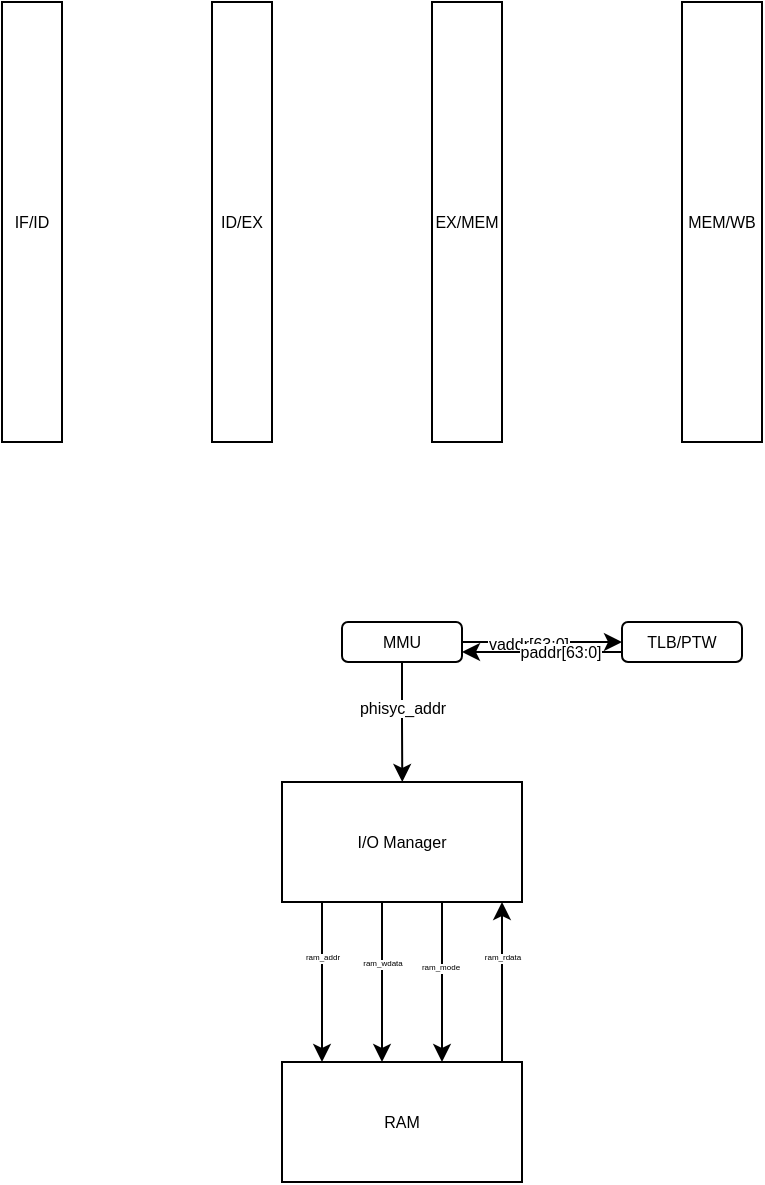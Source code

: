 <mxfile version="10.9.7" type="github"><diagram id="Ys9plIMEWjF186C1SJvL" name="Page-1"><mxGraphModel dx="677" dy="370" grid="1" gridSize="10" guides="1" tooltips="1" connect="1" arrows="1" fold="1" page="1" pageScale="1" pageWidth="850" pageHeight="1100" math="0" shadow="0"><root><mxCell id="0"/><mxCell id="1" parent="0"/><mxCell id="ZigvVun1-Oz8XMNLbB8I-3" value="IF/ID" style="rounded=0;whiteSpace=wrap;html=1;fontSize=8;" parent="1" vertex="1"><mxGeometry x="90" y="260" width="30" height="220" as="geometry"/></mxCell><mxCell id="ZigvVun1-Oz8XMNLbB8I-7" value="ID/EX" style="rounded=0;whiteSpace=wrap;html=1;fontSize=8;" parent="1" vertex="1"><mxGeometry x="195" y="260" width="30" height="220" as="geometry"/></mxCell><mxCell id="ZigvVun1-Oz8XMNLbB8I-8" value="EX/MEM" style="rounded=0;whiteSpace=wrap;html=1;fontSize=8;" parent="1" vertex="1"><mxGeometry x="305" y="260" width="35" height="220" as="geometry"/></mxCell><mxCell id="ZigvVun1-Oz8XMNLbB8I-9" value="MEM/WB" style="rounded=0;whiteSpace=wrap;html=1;fontSize=8;" parent="1" vertex="1"><mxGeometry x="430" y="260" width="40" height="220" as="geometry"/></mxCell><mxCell id="R68iFmrZ4ruvfKdIdsfy-4" value="" style="edgeStyle=orthogonalEdgeStyle;rounded=0;orthogonalLoop=1;jettySize=auto;html=1;fontSize=8;" edge="1" parent="1" source="R68iFmrZ4ruvfKdIdsfy-2" target="R68iFmrZ4ruvfKdIdsfy-3"><mxGeometry relative="1" as="geometry"><Array as="points"><mxPoint x="320" y="570"/><mxPoint x="320" y="570"/></Array></mxGeometry></mxCell><mxCell id="R68iFmrZ4ruvfKdIdsfy-6" value="vaddr[63:0]" style="text;html=1;resizable=0;points=[];align=center;verticalAlign=middle;labelBackgroundColor=#ffffff;fontSize=8;" vertex="1" connectable="0" parent="R68iFmrZ4ruvfKdIdsfy-4"><mxGeometry x="0.004" y="-8" relative="1" as="geometry"><mxPoint x="-7" y="-7" as="offset"/></mxGeometry></mxCell><mxCell id="R68iFmrZ4ruvfKdIdsfy-9" style="edgeStyle=orthogonalEdgeStyle;rounded=0;orthogonalLoop=1;jettySize=auto;html=1;exitX=0.5;exitY=1;exitDx=0;exitDy=0;fontSize=8;" edge="1" parent="1" source="R68iFmrZ4ruvfKdIdsfy-2"><mxGeometry relative="1" as="geometry"><mxPoint x="290.143" y="650" as="targetPoint"/></mxGeometry></mxCell><mxCell id="R68iFmrZ4ruvfKdIdsfy-11" value="phisyc_addr" style="text;html=1;resizable=0;points=[];align=center;verticalAlign=middle;labelBackgroundColor=#ffffff;fontSize=8;" vertex="1" connectable="0" parent="R68iFmrZ4ruvfKdIdsfy-9"><mxGeometry x="-0.254" relative="1" as="geometry"><mxPoint as="offset"/></mxGeometry></mxCell><mxCell id="R68iFmrZ4ruvfKdIdsfy-2" value="MMU" style="rounded=1;whiteSpace=wrap;html=1;fontSize=8;" vertex="1" parent="1"><mxGeometry x="260" y="570" width="60" height="20" as="geometry"/></mxCell><mxCell id="R68iFmrZ4ruvfKdIdsfy-5" style="edgeStyle=orthogonalEdgeStyle;rounded=0;orthogonalLoop=1;jettySize=auto;html=1;entryX=1;entryY=0.75;entryDx=0;entryDy=0;fontSize=8;" edge="1" parent="1" source="R68iFmrZ4ruvfKdIdsfy-3" target="R68iFmrZ4ruvfKdIdsfy-2"><mxGeometry relative="1" as="geometry"><Array as="points"><mxPoint x="340" y="585"/><mxPoint x="340" y="585"/></Array></mxGeometry></mxCell><mxCell id="R68iFmrZ4ruvfKdIdsfy-7" value="paddr[63:0]" style="text;html=1;resizable=0;points=[];align=center;verticalAlign=middle;labelBackgroundColor=#ffffff;fontSize=8;" vertex="1" connectable="0" parent="R68iFmrZ4ruvfKdIdsfy-5"><mxGeometry x="-0.216" relative="1" as="geometry"><mxPoint as="offset"/></mxGeometry></mxCell><mxCell id="R68iFmrZ4ruvfKdIdsfy-3" value="TLB/PTW" style="rounded=1;whiteSpace=wrap;html=1;fontSize=8;" vertex="1" parent="1"><mxGeometry x="400" y="570" width="60" height="20" as="geometry"/></mxCell><mxCell id="R68iFmrZ4ruvfKdIdsfy-14" value="" style="edgeStyle=orthogonalEdgeStyle;rounded=0;orthogonalLoop=1;jettySize=auto;html=1;fontSize=8;" edge="1" parent="1" source="R68iFmrZ4ruvfKdIdsfy-12" target="R68iFmrZ4ruvfKdIdsfy-13"><mxGeometry relative="1" as="geometry"><Array as="points"><mxPoint x="280" y="750"/><mxPoint x="280" y="750"/></Array></mxGeometry></mxCell><mxCell id="R68iFmrZ4ruvfKdIdsfy-19" value="ram_wdata" style="text;html=1;resizable=0;points=[];align=center;verticalAlign=middle;labelBackgroundColor=#ffffff;fontSize=4;" vertex="1" connectable="0" parent="R68iFmrZ4ruvfKdIdsfy-14"><mxGeometry y="9" relative="1" as="geometry"><mxPoint x="-9" y="-9" as="offset"/></mxGeometry></mxCell><mxCell id="R68iFmrZ4ruvfKdIdsfy-16" value="" style="edgeStyle=orthogonalEdgeStyle;rounded=0;orthogonalLoop=1;jettySize=auto;html=1;fontSize=8;" edge="1" parent="1" source="R68iFmrZ4ruvfKdIdsfy-12" target="R68iFmrZ4ruvfKdIdsfy-13"><mxGeometry relative="1" as="geometry"><Array as="points"><mxPoint x="250" y="750"/><mxPoint x="250" y="750"/></Array></mxGeometry></mxCell><mxCell id="R68iFmrZ4ruvfKdIdsfy-18" value="ram_addr" style="text;html=1;resizable=0;points=[];align=center;verticalAlign=middle;labelBackgroundColor=#ffffff;fontSize=4;" vertex="1" connectable="0" parent="R68iFmrZ4ruvfKdIdsfy-16"><mxGeometry y="-12" relative="1" as="geometry"><mxPoint x="12" y="-12" as="offset"/></mxGeometry></mxCell><mxCell id="R68iFmrZ4ruvfKdIdsfy-17" value="" style="edgeStyle=orthogonalEdgeStyle;rounded=0;orthogonalLoop=1;jettySize=auto;html=1;fontSize=8;" edge="1" parent="1" source="R68iFmrZ4ruvfKdIdsfy-12" target="R68iFmrZ4ruvfKdIdsfy-13"><mxGeometry relative="1" as="geometry"><Array as="points"><mxPoint x="310" y="750"/><mxPoint x="310" y="750"/></Array></mxGeometry></mxCell><mxCell id="R68iFmrZ4ruvfKdIdsfy-20" value="ram_mode" style="text;html=1;resizable=0;points=[];align=center;verticalAlign=middle;labelBackgroundColor=#ffffff;fontSize=4;" vertex="1" connectable="0" parent="R68iFmrZ4ruvfKdIdsfy-17"><mxGeometry y="-7" relative="1" as="geometry"><mxPoint x="6" y="-7" as="offset"/></mxGeometry></mxCell><mxCell id="R68iFmrZ4ruvfKdIdsfy-12" value="I/O Manager" style="rounded=0;whiteSpace=wrap;html=1;fontSize=8;" vertex="1" parent="1"><mxGeometry x="230" y="650" width="120" height="60" as="geometry"/></mxCell><mxCell id="R68iFmrZ4ruvfKdIdsfy-15" value="" style="edgeStyle=orthogonalEdgeStyle;rounded=0;orthogonalLoop=1;jettySize=auto;html=1;fontSize=8;" edge="1" parent="1" source="R68iFmrZ4ruvfKdIdsfy-13" target="R68iFmrZ4ruvfKdIdsfy-12"><mxGeometry relative="1" as="geometry"><Array as="points"><mxPoint x="340" y="750"/><mxPoint x="340" y="750"/></Array></mxGeometry></mxCell><mxCell id="R68iFmrZ4ruvfKdIdsfy-21" value="ram_rdata" style="text;html=1;resizable=0;points=[];align=center;verticalAlign=middle;labelBackgroundColor=#ffffff;fontSize=4;" vertex="1" connectable="0" parent="R68iFmrZ4ruvfKdIdsfy-15"><mxGeometry x="0.298" relative="1" as="geometry"><mxPoint as="offset"/></mxGeometry></mxCell><mxCell id="R68iFmrZ4ruvfKdIdsfy-13" value="RAM" style="rounded=0;whiteSpace=wrap;html=1;fontSize=8;" vertex="1" parent="1"><mxGeometry x="230" y="790" width="120" height="60" as="geometry"/></mxCell></root></mxGraphModel></diagram></mxfile>